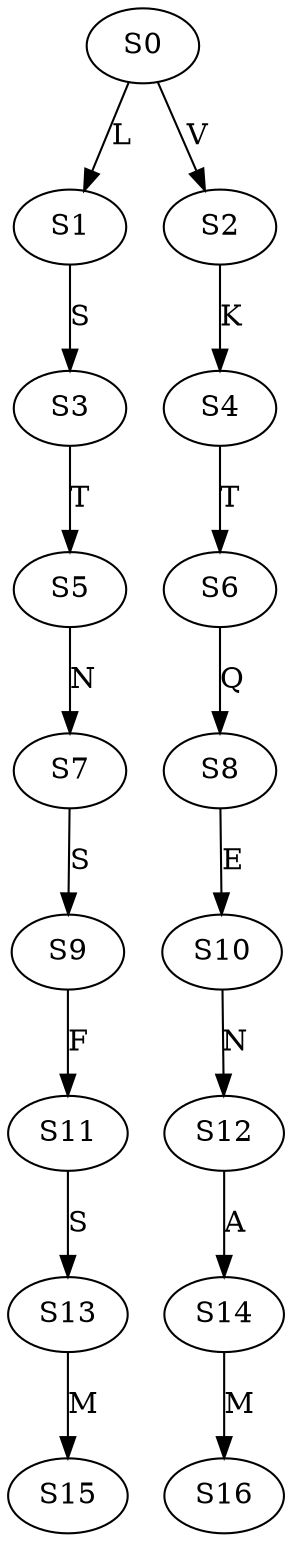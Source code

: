 strict digraph  {
	S0 -> S1 [ label = L ];
	S0 -> S2 [ label = V ];
	S1 -> S3 [ label = S ];
	S2 -> S4 [ label = K ];
	S3 -> S5 [ label = T ];
	S4 -> S6 [ label = T ];
	S5 -> S7 [ label = N ];
	S6 -> S8 [ label = Q ];
	S7 -> S9 [ label = S ];
	S8 -> S10 [ label = E ];
	S9 -> S11 [ label = F ];
	S10 -> S12 [ label = N ];
	S11 -> S13 [ label = S ];
	S12 -> S14 [ label = A ];
	S13 -> S15 [ label = M ];
	S14 -> S16 [ label = M ];
}
